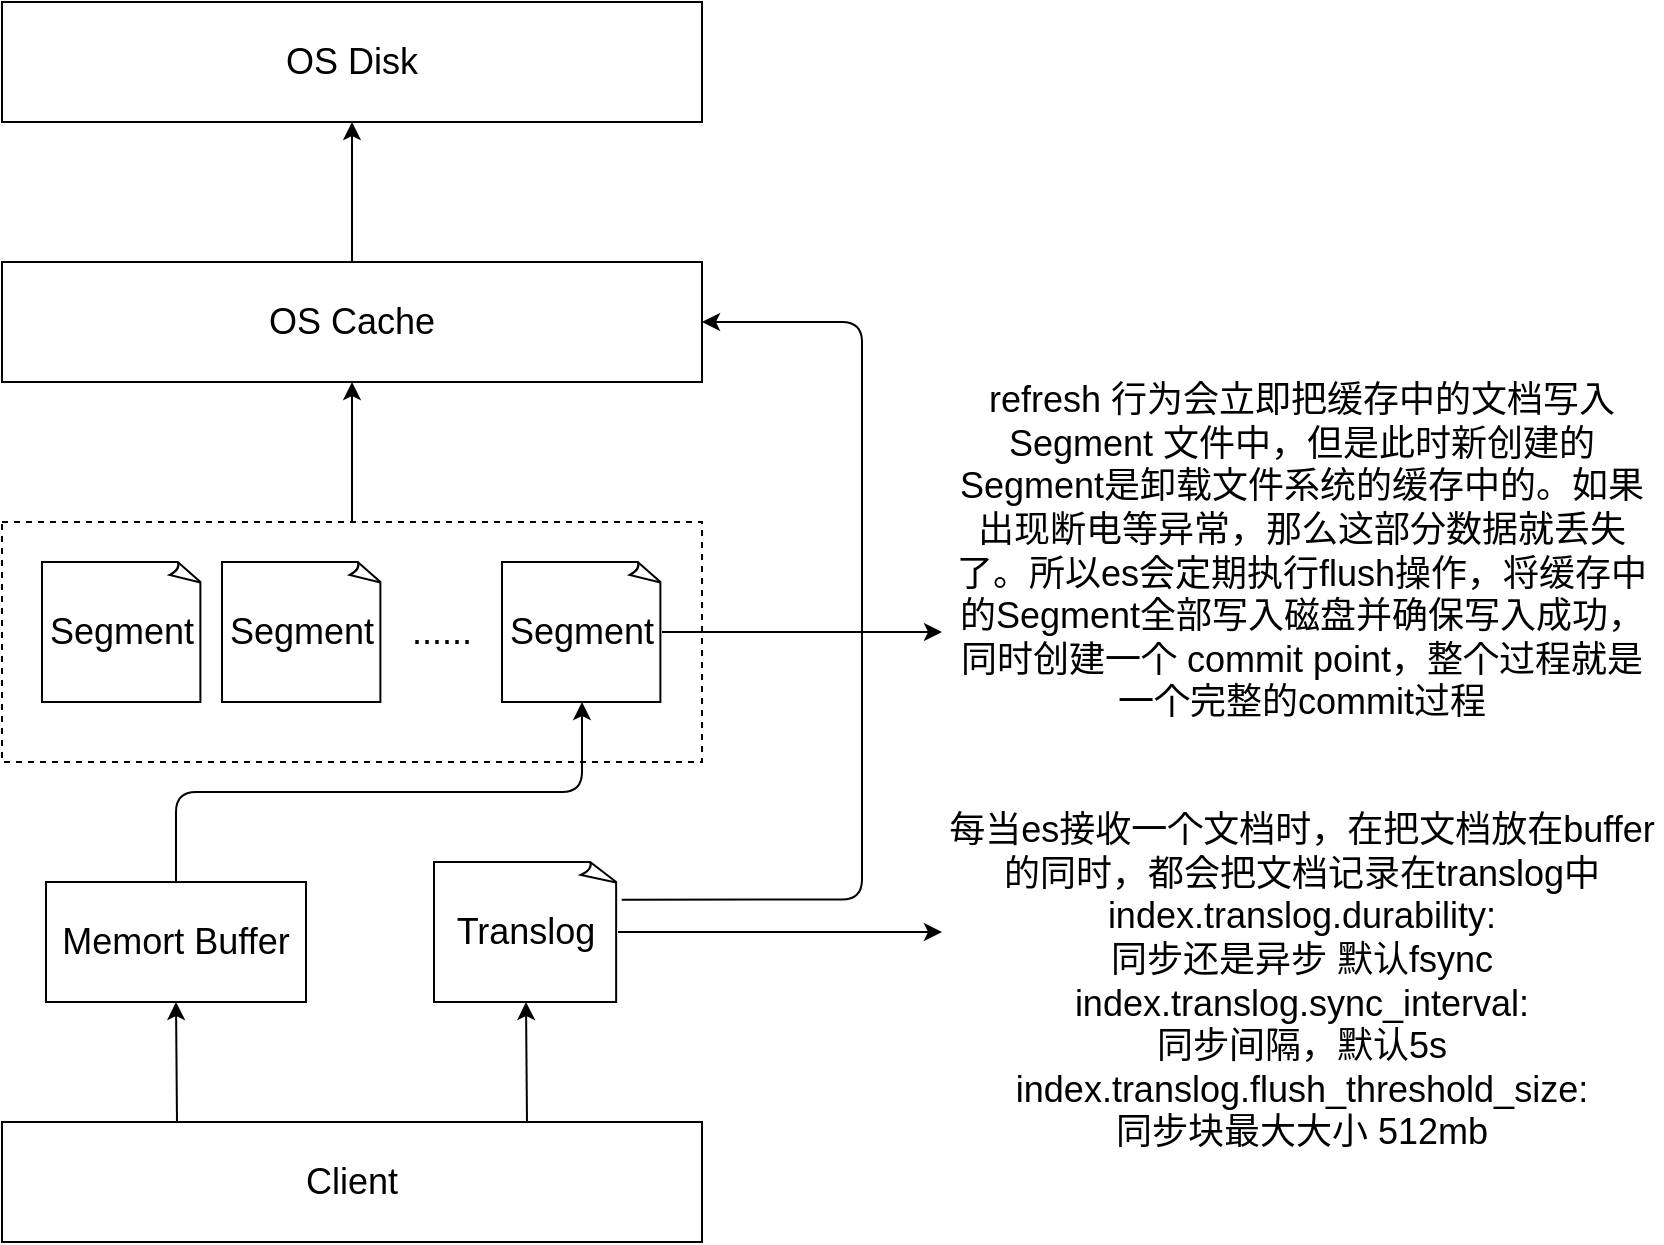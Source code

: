 <mxfile>
    <diagram id="_ZRYjguQpIoT6QBKUTYb" name="Page-1">
        <mxGraphModel dx="990" dy="1419" grid="1" gridSize="10" guides="1" tooltips="1" connect="1" arrows="1" fold="1" page="1" pageScale="1" pageWidth="850" pageHeight="1100" math="0" shadow="0">
            <root>
                <mxCell id="0"/>
                <mxCell id="1" parent="0"/>
                <mxCell id="2" value="OS Disk" style="rounded=0;whiteSpace=wrap;html=1;fontSize=18;" parent="1" vertex="1">
                    <mxGeometry x="10" y="140" width="350" height="60" as="geometry"/>
                </mxCell>
                <mxCell id="19" style="edgeStyle=none;html=1;exitX=0.5;exitY=0;exitDx=0;exitDy=0;fontSize=18;" parent="1" source="3" target="2" edge="1">
                    <mxGeometry relative="1" as="geometry"/>
                </mxCell>
                <mxCell id="3" value="OS Cache" style="rounded=0;whiteSpace=wrap;html=1;fontSize=18;" parent="1" vertex="1">
                    <mxGeometry x="10" y="270" width="350" height="60" as="geometry"/>
                </mxCell>
                <mxCell id="18" style="edgeStyle=none;html=1;exitX=0.5;exitY=0;exitDx=0;exitDy=0;entryX=0.5;entryY=1;entryDx=0;entryDy=0;fontSize=18;" parent="1" source="4" target="3" edge="1">
                    <mxGeometry relative="1" as="geometry"/>
                </mxCell>
                <mxCell id="4" value="" style="rounded=0;whiteSpace=wrap;html=1;dashed=1;fontSize=18;" parent="1" vertex="1">
                    <mxGeometry x="10" y="400" width="350" height="120" as="geometry"/>
                </mxCell>
                <mxCell id="5" value="Segment" style="whiteSpace=wrap;html=1;shape=mxgraph.basic.document;fontSize=18;" parent="1" vertex="1">
                    <mxGeometry x="30" y="420" width="80" height="70" as="geometry"/>
                </mxCell>
                <mxCell id="7" value="Segment" style="whiteSpace=wrap;html=1;shape=mxgraph.basic.document;fontSize=18;" parent="1" vertex="1">
                    <mxGeometry x="120" y="420" width="80" height="70" as="geometry"/>
                </mxCell>
                <mxCell id="23" style="edgeStyle=orthogonalEdgeStyle;html=1;exitX=1;exitY=0.5;exitDx=0;exitDy=0;exitPerimeter=0;fontSize=18;" parent="1" source="8" edge="1">
                    <mxGeometry relative="1" as="geometry">
                        <mxPoint x="480" y="455" as="targetPoint"/>
                    </mxGeometry>
                </mxCell>
                <mxCell id="8" value="Segment" style="whiteSpace=wrap;html=1;shape=mxgraph.basic.document;fontSize=18;" parent="1" vertex="1">
                    <mxGeometry x="260" y="420" width="80" height="70" as="geometry"/>
                </mxCell>
                <mxCell id="9" value="......" style="text;html=1;strokeColor=none;fillColor=none;align=center;verticalAlign=middle;whiteSpace=wrap;rounded=0;fontSize=18;" parent="1" vertex="1">
                    <mxGeometry x="200" y="440" width="60" height="30" as="geometry"/>
                </mxCell>
                <mxCell id="17" style="edgeStyle=orthogonalEdgeStyle;html=1;exitX=0.5;exitY=0;exitDx=0;exitDy=0;entryX=0.5;entryY=1;entryDx=0;entryDy=0;entryPerimeter=0;fontSize=18;" parent="1" source="10" target="8" edge="1">
                    <mxGeometry relative="1" as="geometry"/>
                </mxCell>
                <mxCell id="10" value="Memort Buffer" style="rounded=0;whiteSpace=wrap;html=1;fontSize=18;" parent="1" vertex="1">
                    <mxGeometry x="32" y="580" width="130" height="60" as="geometry"/>
                </mxCell>
                <mxCell id="14" style="edgeStyle=none;html=1;exitX=0.25;exitY=0;exitDx=0;exitDy=0;entryX=0.5;entryY=1;entryDx=0;entryDy=0;fontSize=18;" parent="1" source="12" target="10" edge="1">
                    <mxGeometry relative="1" as="geometry"/>
                </mxCell>
                <mxCell id="15" style="edgeStyle=none;html=1;exitX=0.75;exitY=0;exitDx=0;exitDy=0;entryX=0.5;entryY=1;entryDx=0;entryDy=0;entryPerimeter=0;fontSize=18;" parent="1" source="12" target="16" edge="1">
                    <mxGeometry relative="1" as="geometry">
                        <mxPoint x="272" y="640" as="targetPoint"/>
                    </mxGeometry>
                </mxCell>
                <mxCell id="12" value="Client" style="rounded=0;whiteSpace=wrap;html=1;fontSize=18;" parent="1" vertex="1">
                    <mxGeometry x="10" y="700" width="350" height="60" as="geometry"/>
                </mxCell>
                <mxCell id="20" style="edgeStyle=orthogonalEdgeStyle;html=1;exitX=1.02;exitY=0.269;exitDx=0;exitDy=0;exitPerimeter=0;entryX=1;entryY=0.5;entryDx=0;entryDy=0;fontSize=18;" parent="1" source="16" target="3" edge="1">
                    <mxGeometry relative="1" as="geometry">
                        <Array as="points">
                            <mxPoint x="440" y="589"/>
                            <mxPoint x="440" y="300"/>
                        </Array>
                    </mxGeometry>
                </mxCell>
                <mxCell id="21" style="edgeStyle=orthogonalEdgeStyle;html=1;exitX=1;exitY=0.5;exitDx=0;exitDy=0;exitPerimeter=0;fontSize=18;" parent="1" source="16" edge="1">
                    <mxGeometry relative="1" as="geometry">
                        <mxPoint x="480" y="605" as="targetPoint"/>
                    </mxGeometry>
                </mxCell>
                <mxCell id="16" value="Translog" style="whiteSpace=wrap;html=1;shape=mxgraph.basic.document;fontSize=18;" parent="1" vertex="1">
                    <mxGeometry x="226" y="570" width="92" height="70" as="geometry"/>
                </mxCell>
                <mxCell id="24" value="&lt;font style=&quot;font-size: 18px&quot;&gt;refresh 行为会立即把缓存中的文档写入Segment 文件中，但是此时新创建的Segment是卸载文件系统的缓存中的。如果出现断电等异常，那么这部分数据就丢失了。所以es会定期执行flush操作，将缓存中的Segment全部写入磁盘并确保写入成功，同时创建一个 commit point，整个过程就是一个完整的commit过程&lt;/font&gt;" style="text;html=1;strokeColor=none;fillColor=none;align=center;verticalAlign=middle;whiteSpace=wrap;rounded=0;fontSize=18;" parent="1" vertex="1">
                    <mxGeometry x="480" y="320" width="360" height="190" as="geometry"/>
                </mxCell>
                <mxCell id="25" value="&lt;font style=&quot;font-size: 18px&quot;&gt;每当es接收一个文档时，在把文档放在buffer的同时，都会把文档记录在translog中&lt;br style=&quot;font-size: 18px;&quot;&gt;index.translog.durability: &lt;br style=&quot;font-size: 18px;&quot;&gt;同步还是异步 默认fsync&lt;br style=&quot;font-size: 18px;&quot;&gt;index.translog.sync_interval: &lt;br style=&quot;font-size: 18px;&quot;&gt;同步间隔，默认5s&lt;br style=&quot;font-size: 18px;&quot;&gt;index.translog.flush_threshold_size: &lt;br style=&quot;font-size: 18px;&quot;&gt;同步块最大大小 512mb&lt;/font&gt;" style="text;html=1;strokeColor=none;fillColor=none;align=center;verticalAlign=middle;whiteSpace=wrap;rounded=0;fontSize=18;" parent="1" vertex="1">
                    <mxGeometry x="480" y="520" width="360" height="220" as="geometry"/>
                </mxCell>
            </root>
        </mxGraphModel>
    </diagram>
</mxfile>